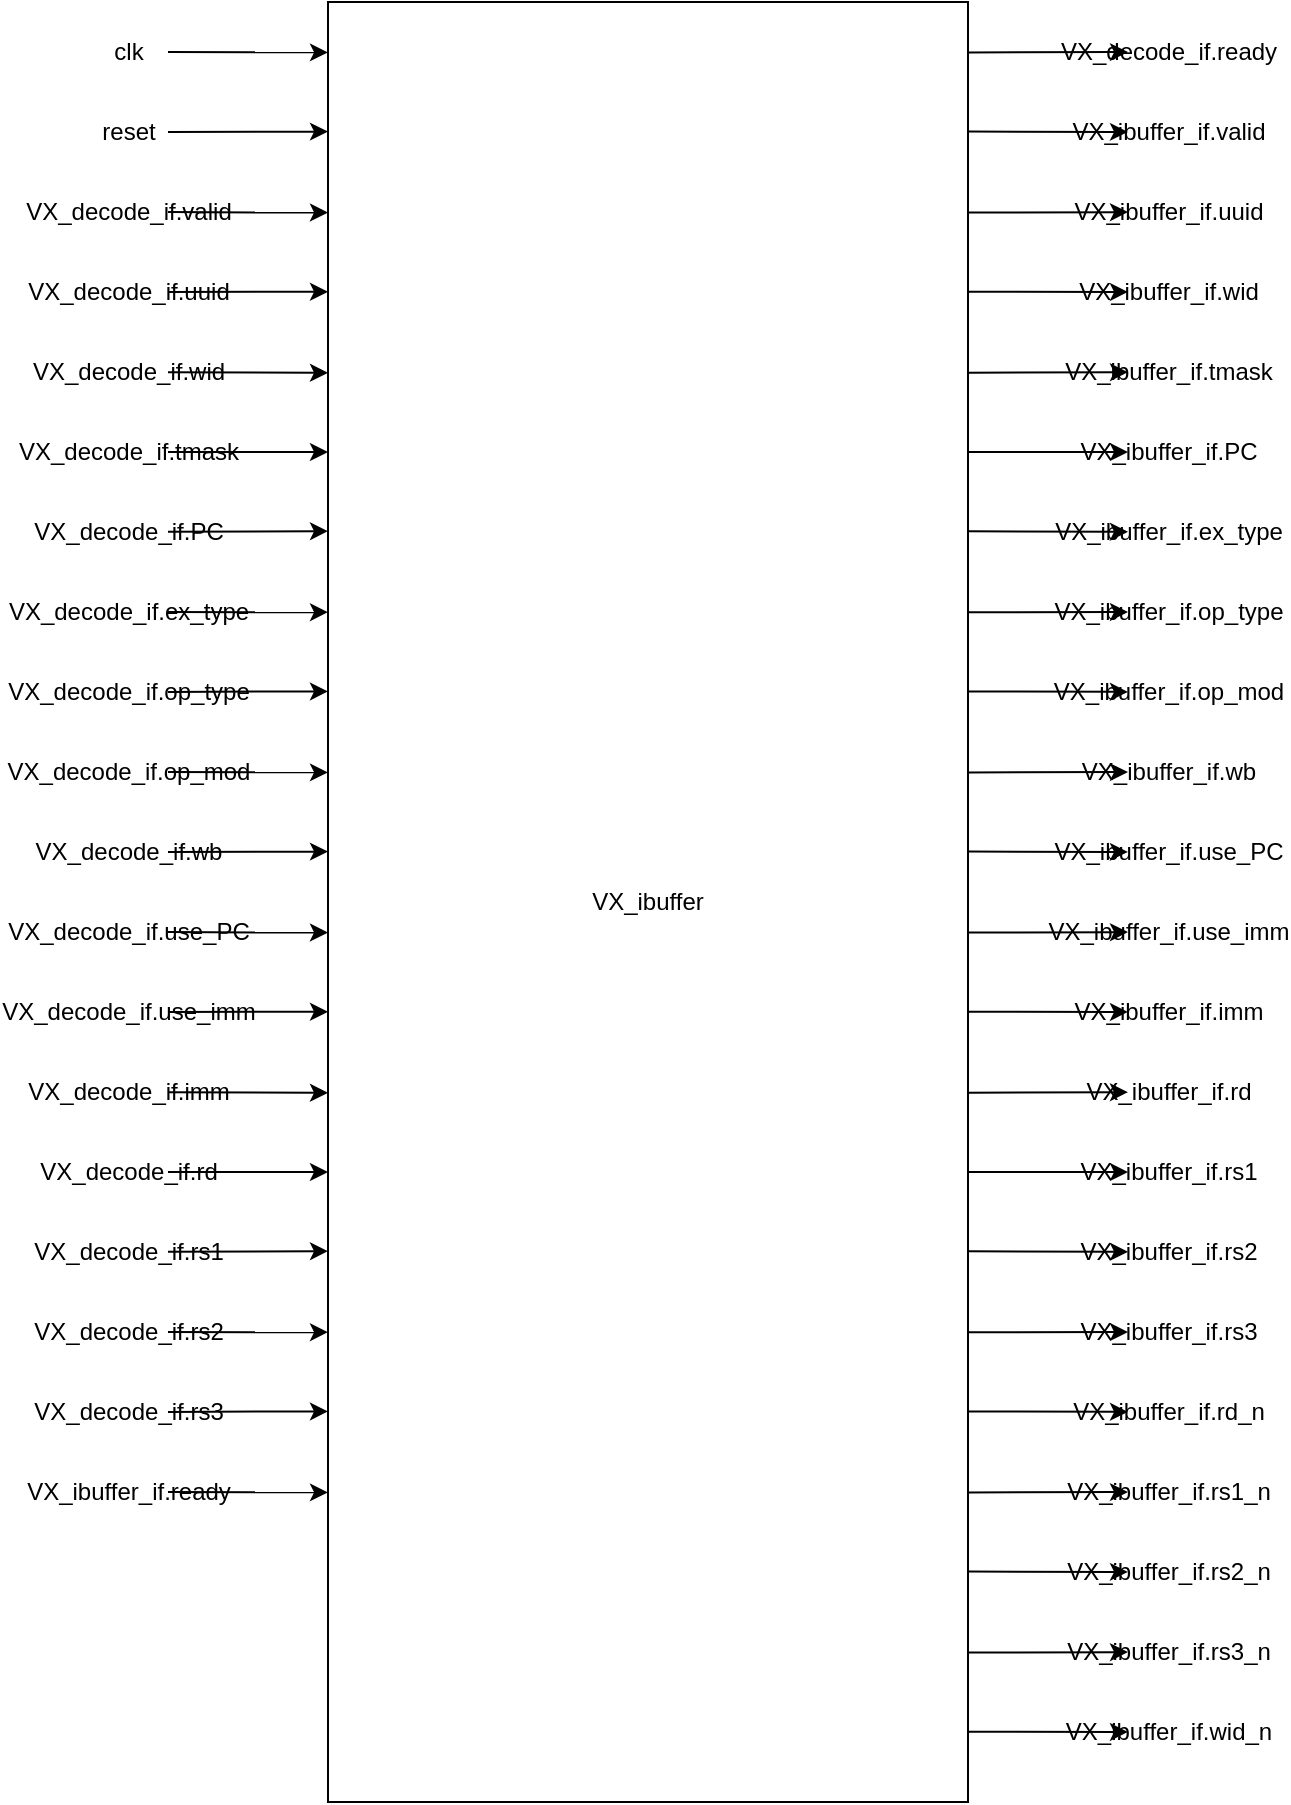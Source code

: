 <?xml version="1.0" encoding="UTF-8"?>
  <mxfile type="device" compressed="false">
  
  <diagram name="VX_ibuffer" id="1282455bea8c4fb8ac85">
  <mxGraphModel dx="1224" dy="1224" grid="1" gridSize="10" guides="1" tooltips="1" connect="1" arrows="1" fold="1" page="1" pageScale="1" pageWidth="850" pageHeight="1100" math="0" shadow="0">
  <root>  

  <mxCell id="0" />
  <mxCell id="1" parent="0" />

  <object id="e115615818e340a9a874" label="VX_ibuffer">
  <mxCell style="rounded=0;whiteSpace=wrap;html=1;" vertex="1" parent="1">
      <mxGeometry x="280" y="80" width="320" height="900" as="geometry" />
  </mxCell>
  </object>
  
  
  <object id="bd5791b6cfe64b9fbb8e" label="clk">
    <mxCell style="text;html=1;align=center;verticalAlign=middle;resizable=1;points=[];autosize=1;strokeColor=none;fillColor=none;" vertex="1" parent="1">
        <mxGeometry x="160" y="90" width="40" height="30" as="geometry" />
    </mxCell>
  </object>
  
  <object id="bd5791b6cfe64b9fbb8e_conn" label="" src_label="" trgt_label="" source="bd5791b6cfe64b9fbb8e" target="e115615818e340a9a874">
    <mxCell style="Arrow=classic;entryX=0;entryY=0.028;entryDx=0;entryDy=0;entryPerimeter=0;" edge="1" parent="1" source="bd5791b6cfe64b9fbb8e" target="e115615818e340a9a874">
        <mxGeometry relative="1" as="geometry" />
    </mxCell>
  </object>

  <object id="32c282fe8f49430eba92" label="reset">
    <mxCell style="text;html=1;align=center;verticalAlign=middle;resizable=1;points=[];autosize=1;strokeColor=none;fillColor=none;" vertex="1" parent="1">
        <mxGeometry x="160" y="130" width="40" height="30" as="geometry" />
    </mxCell>
  </object>
  
  <object id="32c282fe8f49430eba92_conn" label="" src_label="" trgt_label="" source="32c282fe8f49430eba92" target="e115615818e340a9a874">
    <mxCell style="Arrow=classic;entryX=0;entryY=0.072;entryDx=0;entryDy=0;entryPerimeter=0;" edge="1" parent="1" source="32c282fe8f49430eba92" target="e115615818e340a9a874">
        <mxGeometry relative="1" as="geometry" />
    </mxCell>
  </object>

  <object id="8d129a4391424edeaeff" label="VX_decode_if.valid">
    <mxCell style="text;html=1;align=center;verticalAlign=middle;resizable=1;points=[];autosize=1;strokeColor=none;fillColor=none;" vertex="1" parent="1">
        <mxGeometry x="160" y="170" width="40" height="30" as="geometry" />
    </mxCell>
  </object>
  
  <object id="8d129a4391424edeaeff_conn" label="" src_label="" trgt_label="" source="8d129a4391424edeaeff" target="e115615818e340a9a874">
    <mxCell style="Arrow=classic;entryX=0;entryY=0.117;entryDx=0;entryDy=0;entryPerimeter=0;" edge="1" parent="1" source="8d129a4391424edeaeff" target="e115615818e340a9a874">
        <mxGeometry relative="1" as="geometry" />
    </mxCell>
  </object>

  <object id="425ff12051674c72a9cf" label="VX_decode_if.uuid">
    <mxCell style="text;html=1;align=center;verticalAlign=middle;resizable=1;points=[];autosize=1;strokeColor=none;fillColor=none;" vertex="1" parent="1">
        <mxGeometry x="160" y="210" width="40" height="30" as="geometry" />
    </mxCell>
  </object>
  
  <object id="425ff12051674c72a9cf_conn" label="" src_label="" trgt_label="" source="425ff12051674c72a9cf" target="e115615818e340a9a874">
    <mxCell style="Arrow=classic;entryX=0;entryY=0.161;entryDx=0;entryDy=0;entryPerimeter=0;" edge="1" parent="1" source="425ff12051674c72a9cf" target="e115615818e340a9a874">
        <mxGeometry relative="1" as="geometry" />
    </mxCell>
  </object>

  <object id="74c12509a8db40b49658" label="VX_decode_if.wid">
    <mxCell style="text;html=1;align=center;verticalAlign=middle;resizable=1;points=[];autosize=1;strokeColor=none;fillColor=none;" vertex="1" parent="1">
        <mxGeometry x="160" y="250" width="40" height="30" as="geometry" />
    </mxCell>
  </object>
  
  <object id="74c12509a8db40b49658_conn" label="" src_label="" trgt_label="" source="74c12509a8db40b49658" target="e115615818e340a9a874">
    <mxCell style="Arrow=classic;entryX=0;entryY=0.206;entryDx=0;entryDy=0;entryPerimeter=0;" edge="1" parent="1" source="74c12509a8db40b49658" target="e115615818e340a9a874">
        <mxGeometry relative="1" as="geometry" />
    </mxCell>
  </object>

  <object id="d2e8ee190f474e2abd87" label="VX_decode_if.tmask">
    <mxCell style="text;html=1;align=center;verticalAlign=middle;resizable=1;points=[];autosize=1;strokeColor=none;fillColor=none;" vertex="1" parent="1">
        <mxGeometry x="160" y="290" width="40" height="30" as="geometry" />
    </mxCell>
  </object>
  
  <object id="d2e8ee190f474e2abd87_conn" label="" src_label="" trgt_label="" source="d2e8ee190f474e2abd87" target="e115615818e340a9a874">
    <mxCell style="Arrow=classic;entryX=0;entryY=0.25;entryDx=0;entryDy=0;entryPerimeter=0;" edge="1" parent="1" source="d2e8ee190f474e2abd87" target="e115615818e340a9a874">
        <mxGeometry relative="1" as="geometry" />
    </mxCell>
  </object>

  <object id="c2cc321990724f999a25" label="VX_decode_if.PC">
    <mxCell style="text;html=1;align=center;verticalAlign=middle;resizable=1;points=[];autosize=1;strokeColor=none;fillColor=none;" vertex="1" parent="1">
        <mxGeometry x="160" y="330" width="40" height="30" as="geometry" />
    </mxCell>
  </object>
  
  <object id="c2cc321990724f999a25_conn" label="" src_label="" trgt_label="" source="c2cc321990724f999a25" target="e115615818e340a9a874">
    <mxCell style="Arrow=classic;entryX=0;entryY=0.294;entryDx=0;entryDy=0;entryPerimeter=0;" edge="1" parent="1" source="c2cc321990724f999a25" target="e115615818e340a9a874">
        <mxGeometry relative="1" as="geometry" />
    </mxCell>
  </object>

  <object id="6e2cb509a29f479da8eb" label="VX_decode_if.ex_type">
    <mxCell style="text;html=1;align=center;verticalAlign=middle;resizable=1;points=[];autosize=1;strokeColor=none;fillColor=none;" vertex="1" parent="1">
        <mxGeometry x="160" y="370" width="40" height="30" as="geometry" />
    </mxCell>
  </object>
  
  <object id="6e2cb509a29f479da8eb_conn" label="" src_label="" trgt_label="" source="6e2cb509a29f479da8eb" target="e115615818e340a9a874">
    <mxCell style="Arrow=classic;entryX=0;entryY=0.339;entryDx=0;entryDy=0;entryPerimeter=0;" edge="1" parent="1" source="6e2cb509a29f479da8eb" target="e115615818e340a9a874">
        <mxGeometry relative="1" as="geometry" />
    </mxCell>
  </object>

  <object id="ccf197e66f4245e6b1f7" label="VX_decode_if.op_type">
    <mxCell style="text;html=1;align=center;verticalAlign=middle;resizable=1;points=[];autosize=1;strokeColor=none;fillColor=none;" vertex="1" parent="1">
        <mxGeometry x="160" y="410" width="40" height="30" as="geometry" />
    </mxCell>
  </object>
  
  <object id="ccf197e66f4245e6b1f7_conn" label="" src_label="" trgt_label="" source="ccf197e66f4245e6b1f7" target="e115615818e340a9a874">
    <mxCell style="Arrow=classic;entryX=0;entryY=0.383;entryDx=0;entryDy=0;entryPerimeter=0;" edge="1" parent="1" source="ccf197e66f4245e6b1f7" target="e115615818e340a9a874">
        <mxGeometry relative="1" as="geometry" />
    </mxCell>
  </object>

  <object id="68517708994243539d2b" label="VX_decode_if.op_mod">
    <mxCell style="text;html=1;align=center;verticalAlign=middle;resizable=1;points=[];autosize=1;strokeColor=none;fillColor=none;" vertex="1" parent="1">
        <mxGeometry x="160" y="450" width="40" height="30" as="geometry" />
    </mxCell>
  </object>
  
  <object id="68517708994243539d2b_conn" label="" src_label="" trgt_label="" source="68517708994243539d2b" target="e115615818e340a9a874">
    <mxCell style="Arrow=classic;entryX=0;entryY=0.428;entryDx=0;entryDy=0;entryPerimeter=0;" edge="1" parent="1" source="68517708994243539d2b" target="e115615818e340a9a874">
        <mxGeometry relative="1" as="geometry" />
    </mxCell>
  </object>

  <object id="f389f4a2ed3f477b9706" label="VX_decode_if.wb">
    <mxCell style="text;html=1;align=center;verticalAlign=middle;resizable=1;points=[];autosize=1;strokeColor=none;fillColor=none;" vertex="1" parent="1">
        <mxGeometry x="160" y="490" width="40" height="30" as="geometry" />
    </mxCell>
  </object>
  
  <object id="f389f4a2ed3f477b9706_conn" label="" src_label="" trgt_label="" source="f389f4a2ed3f477b9706" target="e115615818e340a9a874">
    <mxCell style="Arrow=classic;entryX=0;entryY=0.472;entryDx=0;entryDy=0;entryPerimeter=0;" edge="1" parent="1" source="f389f4a2ed3f477b9706" target="e115615818e340a9a874">
        <mxGeometry relative="1" as="geometry" />
    </mxCell>
  </object>

  <object id="414d6dad72274fec90e2" label="VX_decode_if.use_PC">
    <mxCell style="text;html=1;align=center;verticalAlign=middle;resizable=1;points=[];autosize=1;strokeColor=none;fillColor=none;" vertex="1" parent="1">
        <mxGeometry x="160" y="530" width="40" height="30" as="geometry" />
    </mxCell>
  </object>
  
  <object id="414d6dad72274fec90e2_conn" label="" src_label="" trgt_label="" source="414d6dad72274fec90e2" target="e115615818e340a9a874">
    <mxCell style="Arrow=classic;entryX=0;entryY=0.517;entryDx=0;entryDy=0;entryPerimeter=0;" edge="1" parent="1" source="414d6dad72274fec90e2" target="e115615818e340a9a874">
        <mxGeometry relative="1" as="geometry" />
    </mxCell>
  </object>

  <object id="412a9f19e4474b6d83aa" label="VX_decode_if.use_imm">
    <mxCell style="text;html=1;align=center;verticalAlign=middle;resizable=1;points=[];autosize=1;strokeColor=none;fillColor=none;" vertex="1" parent="1">
        <mxGeometry x="160" y="570" width="40" height="30" as="geometry" />
    </mxCell>
  </object>
  
  <object id="412a9f19e4474b6d83aa_conn" label="" src_label="" trgt_label="" source="412a9f19e4474b6d83aa" target="e115615818e340a9a874">
    <mxCell style="Arrow=classic;entryX=0;entryY=0.561;entryDx=0;entryDy=0;entryPerimeter=0;" edge="1" parent="1" source="412a9f19e4474b6d83aa" target="e115615818e340a9a874">
        <mxGeometry relative="1" as="geometry" />
    </mxCell>
  </object>

  <object id="cfa6fdcdb5134891846c" label="VX_decode_if.imm">
    <mxCell style="text;html=1;align=center;verticalAlign=middle;resizable=1;points=[];autosize=1;strokeColor=none;fillColor=none;" vertex="1" parent="1">
        <mxGeometry x="160" y="610" width="40" height="30" as="geometry" />
    </mxCell>
  </object>
  
  <object id="cfa6fdcdb5134891846c_conn" label="" src_label="" trgt_label="" source="cfa6fdcdb5134891846c" target="e115615818e340a9a874">
    <mxCell style="Arrow=classic;entryX=0;entryY=0.606;entryDx=0;entryDy=0;entryPerimeter=0;" edge="1" parent="1" source="cfa6fdcdb5134891846c" target="e115615818e340a9a874">
        <mxGeometry relative="1" as="geometry" />
    </mxCell>
  </object>

  <object id="5e17722b7fd942f48dba" label="VX_decode_if.rd">
    <mxCell style="text;html=1;align=center;verticalAlign=middle;resizable=1;points=[];autosize=1;strokeColor=none;fillColor=none;" vertex="1" parent="1">
        <mxGeometry x="160" y="650" width="40" height="30" as="geometry" />
    </mxCell>
  </object>
  
  <object id="5e17722b7fd942f48dba_conn" label="" src_label="" trgt_label="" source="5e17722b7fd942f48dba" target="e115615818e340a9a874">
    <mxCell style="Arrow=classic;entryX=0;entryY=0.65;entryDx=0;entryDy=0;entryPerimeter=0;" edge="1" parent="1" source="5e17722b7fd942f48dba" target="e115615818e340a9a874">
        <mxGeometry relative="1" as="geometry" />
    </mxCell>
  </object>

  <object id="2e6fccdc0c134d47bbd6" label="VX_decode_if.rs1">
    <mxCell style="text;html=1;align=center;verticalAlign=middle;resizable=1;points=[];autosize=1;strokeColor=none;fillColor=none;" vertex="1" parent="1">
        <mxGeometry x="160" y="690" width="40" height="30" as="geometry" />
    </mxCell>
  </object>
  
  <object id="2e6fccdc0c134d47bbd6_conn" label="" src_label="" trgt_label="" source="2e6fccdc0c134d47bbd6" target="e115615818e340a9a874">
    <mxCell style="Arrow=classic;entryX=0;entryY=0.694;entryDx=0;entryDy=0;entryPerimeter=0;" edge="1" parent="1" source="2e6fccdc0c134d47bbd6" target="e115615818e340a9a874">
        <mxGeometry relative="1" as="geometry" />
    </mxCell>
  </object>

  <object id="1003208555754901ad0a" label="VX_decode_if.rs2">
    <mxCell style="text;html=1;align=center;verticalAlign=middle;resizable=1;points=[];autosize=1;strokeColor=none;fillColor=none;" vertex="1" parent="1">
        <mxGeometry x="160" y="730" width="40" height="30" as="geometry" />
    </mxCell>
  </object>
  
  <object id="1003208555754901ad0a_conn" label="" src_label="" trgt_label="" source="1003208555754901ad0a" target="e115615818e340a9a874">
    <mxCell style="Arrow=classic;entryX=0;entryY=0.739;entryDx=0;entryDy=0;entryPerimeter=0;" edge="1" parent="1" source="1003208555754901ad0a" target="e115615818e340a9a874">
        <mxGeometry relative="1" as="geometry" />
    </mxCell>
  </object>

  <object id="b431d1cb4f9a4d7b9933" label="VX_decode_if.rs3">
    <mxCell style="text;html=1;align=center;verticalAlign=middle;resizable=1;points=[];autosize=1;strokeColor=none;fillColor=none;" vertex="1" parent="1">
        <mxGeometry x="160" y="770" width="40" height="30" as="geometry" />
    </mxCell>
  </object>
  
  <object id="b431d1cb4f9a4d7b9933_conn" label="" src_label="" trgt_label="" source="b431d1cb4f9a4d7b9933" target="e115615818e340a9a874">
    <mxCell style="Arrow=classic;entryX=0;entryY=0.783;entryDx=0;entryDy=0;entryPerimeter=0;" edge="1" parent="1" source="b431d1cb4f9a4d7b9933" target="e115615818e340a9a874">
        <mxGeometry relative="1" as="geometry" />
    </mxCell>
  </object>

  <object id="d5640b077dd14452b459" label="VX_ibuffer_if.ready">
    <mxCell style="text;html=1;align=center;verticalAlign=middle;resizable=1;points=[];autosize=1;strokeColor=none;fillColor=none;" vertex="1" parent="1">
        <mxGeometry x="160" y="810" width="40" height="30" as="geometry" />
    </mxCell>
  </object>
  
  <object id="d5640b077dd14452b459_conn" label="" src_label="" trgt_label="" source="d5640b077dd14452b459" target="e115615818e340a9a874">
    <mxCell style="Arrow=classic;entryX=0;entryY=0.828;entryDx=0;entryDy=0;entryPerimeter=0;" edge="1" parent="1" source="d5640b077dd14452b459" target="e115615818e340a9a874">
        <mxGeometry relative="1" as="geometry" />
    </mxCell>
  </object>

  <object id="00bdec0675964a04a649" label="VX_decode_if.ready">
    <mxCell style="text;html=1;align=center;verticalAlign=middle;resizable=1;points=[];autosize=1;strokeColor=none;fillColor=none;" vertex="1" parent="1">
        <mxGeometry x="680" y="90" width="40" height="30" as="geometry" />
    </mxCell>
  </object>
  
  <object id="00bdec0675964a04a649_conn" label="" src_label="" trgt_label="" source="e115615818e340a9a874" target="00bdec0675964a04a649">
    <mxCell style="Arrow=classic;exitX=1;exitY=0.028;exitDx=0;exitDy=0;;entryPerimeter=0;" edge="1" parent="1" source="e115615818e340a9a874" target="00bdec0675964a04a649">
        <mxGeometry relative="1" as="geometry" />
    </mxCell>
  </object>

  <object id="5eea3ff86a1b46509c2a" label="VX_ibuffer_if.valid">
    <mxCell style="text;html=1;align=center;verticalAlign=middle;resizable=1;points=[];autosize=1;strokeColor=none;fillColor=none;" vertex="1" parent="1">
        <mxGeometry x="680" y="130" width="40" height="30" as="geometry" />
    </mxCell>
  </object>
  
  <object id="5eea3ff86a1b46509c2a_conn" label="" src_label="" trgt_label="" source="e115615818e340a9a874" target="5eea3ff86a1b46509c2a">
    <mxCell style="Arrow=classic;exitX=1;exitY=0.072;exitDx=0;exitDy=0;;entryPerimeter=0;" edge="1" parent="1" source="e115615818e340a9a874" target="5eea3ff86a1b46509c2a">
        <mxGeometry relative="1" as="geometry" />
    </mxCell>
  </object>

  <object id="2469255df5514b93b479" label="VX_ibuffer_if.uuid">
    <mxCell style="text;html=1;align=center;verticalAlign=middle;resizable=1;points=[];autosize=1;strokeColor=none;fillColor=none;" vertex="1" parent="1">
        <mxGeometry x="680" y="170" width="40" height="30" as="geometry" />
    </mxCell>
  </object>
  
  <object id="2469255df5514b93b479_conn" label="" src_label="" trgt_label="" source="e115615818e340a9a874" target="2469255df5514b93b479">
    <mxCell style="Arrow=classic;exitX=1;exitY=0.117;exitDx=0;exitDy=0;;entryPerimeter=0;" edge="1" parent="1" source="e115615818e340a9a874" target="2469255df5514b93b479">
        <mxGeometry relative="1" as="geometry" />
    </mxCell>
  </object>

  <object id="58333c0c8b2b4609ad48" label="VX_ibuffer_if.wid">
    <mxCell style="text;html=1;align=center;verticalAlign=middle;resizable=1;points=[];autosize=1;strokeColor=none;fillColor=none;" vertex="1" parent="1">
        <mxGeometry x="680" y="210" width="40" height="30" as="geometry" />
    </mxCell>
  </object>
  
  <object id="58333c0c8b2b4609ad48_conn" label="" src_label="" trgt_label="" source="e115615818e340a9a874" target="58333c0c8b2b4609ad48">
    <mxCell style="Arrow=classic;exitX=1;exitY=0.161;exitDx=0;exitDy=0;;entryPerimeter=0;" edge="1" parent="1" source="e115615818e340a9a874" target="58333c0c8b2b4609ad48">
        <mxGeometry relative="1" as="geometry" />
    </mxCell>
  </object>

  <object id="2da9ce85badb4fa78d7c" label="VX_ibuffer_if.tmask">
    <mxCell style="text;html=1;align=center;verticalAlign=middle;resizable=1;points=[];autosize=1;strokeColor=none;fillColor=none;" vertex="1" parent="1">
        <mxGeometry x="680" y="250" width="40" height="30" as="geometry" />
    </mxCell>
  </object>
  
  <object id="2da9ce85badb4fa78d7c_conn" label="" src_label="" trgt_label="" source="e115615818e340a9a874" target="2da9ce85badb4fa78d7c">
    <mxCell style="Arrow=classic;exitX=1;exitY=0.206;exitDx=0;exitDy=0;;entryPerimeter=0;" edge="1" parent="1" source="e115615818e340a9a874" target="2da9ce85badb4fa78d7c">
        <mxGeometry relative="1" as="geometry" />
    </mxCell>
  </object>

  <object id="4737f1e3a7814ecc9a83" label="VX_ibuffer_if.PC">
    <mxCell style="text;html=1;align=center;verticalAlign=middle;resizable=1;points=[];autosize=1;strokeColor=none;fillColor=none;" vertex="1" parent="1">
        <mxGeometry x="680" y="290" width="40" height="30" as="geometry" />
    </mxCell>
  </object>
  
  <object id="4737f1e3a7814ecc9a83_conn" label="" src_label="" trgt_label="" source="e115615818e340a9a874" target="4737f1e3a7814ecc9a83">
    <mxCell style="Arrow=classic;exitX=1;exitY=0.25;exitDx=0;exitDy=0;;entryPerimeter=0;" edge="1" parent="1" source="e115615818e340a9a874" target="4737f1e3a7814ecc9a83">
        <mxGeometry relative="1" as="geometry" />
    </mxCell>
  </object>

  <object id="260c63ed3a1546cabd3e" label="VX_ibuffer_if.ex_type">
    <mxCell style="text;html=1;align=center;verticalAlign=middle;resizable=1;points=[];autosize=1;strokeColor=none;fillColor=none;" vertex="1" parent="1">
        <mxGeometry x="680" y="330" width="40" height="30" as="geometry" />
    </mxCell>
  </object>
  
  <object id="260c63ed3a1546cabd3e_conn" label="" src_label="" trgt_label="" source="e115615818e340a9a874" target="260c63ed3a1546cabd3e">
    <mxCell style="Arrow=classic;exitX=1;exitY=0.294;exitDx=0;exitDy=0;;entryPerimeter=0;" edge="1" parent="1" source="e115615818e340a9a874" target="260c63ed3a1546cabd3e">
        <mxGeometry relative="1" as="geometry" />
    </mxCell>
  </object>

  <object id="c149a96c9f474729b384" label="VX_ibuffer_if.op_type">
    <mxCell style="text;html=1;align=center;verticalAlign=middle;resizable=1;points=[];autosize=1;strokeColor=none;fillColor=none;" vertex="1" parent="1">
        <mxGeometry x="680" y="370" width="40" height="30" as="geometry" />
    </mxCell>
  </object>
  
  <object id="c149a96c9f474729b384_conn" label="" src_label="" trgt_label="" source="e115615818e340a9a874" target="c149a96c9f474729b384">
    <mxCell style="Arrow=classic;exitX=1;exitY=0.339;exitDx=0;exitDy=0;;entryPerimeter=0;" edge="1" parent="1" source="e115615818e340a9a874" target="c149a96c9f474729b384">
        <mxGeometry relative="1" as="geometry" />
    </mxCell>
  </object>

  <object id="4d1b863fe7564771b83e" label="VX_ibuffer_if.op_mod">
    <mxCell style="text;html=1;align=center;verticalAlign=middle;resizable=1;points=[];autosize=1;strokeColor=none;fillColor=none;" vertex="1" parent="1">
        <mxGeometry x="680" y="410" width="40" height="30" as="geometry" />
    </mxCell>
  </object>
  
  <object id="4d1b863fe7564771b83e_conn" label="" src_label="" trgt_label="" source="e115615818e340a9a874" target="4d1b863fe7564771b83e">
    <mxCell style="Arrow=classic;exitX=1;exitY=0.383;exitDx=0;exitDy=0;;entryPerimeter=0;" edge="1" parent="1" source="e115615818e340a9a874" target="4d1b863fe7564771b83e">
        <mxGeometry relative="1" as="geometry" />
    </mxCell>
  </object>

  <object id="6d249253e2de494fa096" label="VX_ibuffer_if.wb">
    <mxCell style="text;html=1;align=center;verticalAlign=middle;resizable=1;points=[];autosize=1;strokeColor=none;fillColor=none;" vertex="1" parent="1">
        <mxGeometry x="680" y="450" width="40" height="30" as="geometry" />
    </mxCell>
  </object>
  
  <object id="6d249253e2de494fa096_conn" label="" src_label="" trgt_label="" source="e115615818e340a9a874" target="6d249253e2de494fa096">
    <mxCell style="Arrow=classic;exitX=1;exitY=0.428;exitDx=0;exitDy=0;;entryPerimeter=0;" edge="1" parent="1" source="e115615818e340a9a874" target="6d249253e2de494fa096">
        <mxGeometry relative="1" as="geometry" />
    </mxCell>
  </object>

  <object id="e69335c7ecf347f0aead" label="VX_ibuffer_if.use_PC">
    <mxCell style="text;html=1;align=center;verticalAlign=middle;resizable=1;points=[];autosize=1;strokeColor=none;fillColor=none;" vertex="1" parent="1">
        <mxGeometry x="680" y="490" width="40" height="30" as="geometry" />
    </mxCell>
  </object>
  
  <object id="e69335c7ecf347f0aead_conn" label="" src_label="" trgt_label="" source="e115615818e340a9a874" target="e69335c7ecf347f0aead">
    <mxCell style="Arrow=classic;exitX=1;exitY=0.472;exitDx=0;exitDy=0;;entryPerimeter=0;" edge="1" parent="1" source="e115615818e340a9a874" target="e69335c7ecf347f0aead">
        <mxGeometry relative="1" as="geometry" />
    </mxCell>
  </object>

  <object id="286405fd9c694831bd13" label="VX_ibuffer_if.use_imm">
    <mxCell style="text;html=1;align=center;verticalAlign=middle;resizable=1;points=[];autosize=1;strokeColor=none;fillColor=none;" vertex="1" parent="1">
        <mxGeometry x="680" y="530" width="40" height="30" as="geometry" />
    </mxCell>
  </object>
  
  <object id="286405fd9c694831bd13_conn" label="" src_label="" trgt_label="" source="e115615818e340a9a874" target="286405fd9c694831bd13">
    <mxCell style="Arrow=classic;exitX=1;exitY=0.517;exitDx=0;exitDy=0;;entryPerimeter=0;" edge="1" parent="1" source="e115615818e340a9a874" target="286405fd9c694831bd13">
        <mxGeometry relative="1" as="geometry" />
    </mxCell>
  </object>

  <object id="9d279e42868b41b6b80d" label="VX_ibuffer_if.imm">
    <mxCell style="text;html=1;align=center;verticalAlign=middle;resizable=1;points=[];autosize=1;strokeColor=none;fillColor=none;" vertex="1" parent="1">
        <mxGeometry x="680" y="570" width="40" height="30" as="geometry" />
    </mxCell>
  </object>
  
  <object id="9d279e42868b41b6b80d_conn" label="" src_label="" trgt_label="" source="e115615818e340a9a874" target="9d279e42868b41b6b80d">
    <mxCell style="Arrow=classic;exitX=1;exitY=0.561;exitDx=0;exitDy=0;;entryPerimeter=0;" edge="1" parent="1" source="e115615818e340a9a874" target="9d279e42868b41b6b80d">
        <mxGeometry relative="1" as="geometry" />
    </mxCell>
  </object>

  <object id="5dc31f8fb68144da83a4" label="VX_ibuffer_if.rd">
    <mxCell style="text;html=1;align=center;verticalAlign=middle;resizable=1;points=[];autosize=1;strokeColor=none;fillColor=none;" vertex="1" parent="1">
        <mxGeometry x="680" y="610" width="40" height="30" as="geometry" />
    </mxCell>
  </object>
  
  <object id="5dc31f8fb68144da83a4_conn" label="" src_label="" trgt_label="" source="e115615818e340a9a874" target="5dc31f8fb68144da83a4">
    <mxCell style="Arrow=classic;exitX=1;exitY=0.606;exitDx=0;exitDy=0;;entryPerimeter=0;" edge="1" parent="1" source="e115615818e340a9a874" target="5dc31f8fb68144da83a4">
        <mxGeometry relative="1" as="geometry" />
    </mxCell>
  </object>

  <object id="dd8deec001154144870c" label="VX_ibuffer_if.rs1">
    <mxCell style="text;html=1;align=center;verticalAlign=middle;resizable=1;points=[];autosize=1;strokeColor=none;fillColor=none;" vertex="1" parent="1">
        <mxGeometry x="680" y="650" width="40" height="30" as="geometry" />
    </mxCell>
  </object>
  
  <object id="dd8deec001154144870c_conn" label="" src_label="" trgt_label="" source="e115615818e340a9a874" target="dd8deec001154144870c">
    <mxCell style="Arrow=classic;exitX=1;exitY=0.65;exitDx=0;exitDy=0;;entryPerimeter=0;" edge="1" parent="1" source="e115615818e340a9a874" target="dd8deec001154144870c">
        <mxGeometry relative="1" as="geometry" />
    </mxCell>
  </object>

  <object id="f8886e826cc344b0bf4e" label="VX_ibuffer_if.rs2">
    <mxCell style="text;html=1;align=center;verticalAlign=middle;resizable=1;points=[];autosize=1;strokeColor=none;fillColor=none;" vertex="1" parent="1">
        <mxGeometry x="680" y="690" width="40" height="30" as="geometry" />
    </mxCell>
  </object>
  
  <object id="f8886e826cc344b0bf4e_conn" label="" src_label="" trgt_label="" source="e115615818e340a9a874" target="f8886e826cc344b0bf4e">
    <mxCell style="Arrow=classic;exitX=1;exitY=0.694;exitDx=0;exitDy=0;;entryPerimeter=0;" edge="1" parent="1" source="e115615818e340a9a874" target="f8886e826cc344b0bf4e">
        <mxGeometry relative="1" as="geometry" />
    </mxCell>
  </object>

  <object id="7a8f5e702b6a463f8442" label="VX_ibuffer_if.rs3">
    <mxCell style="text;html=1;align=center;verticalAlign=middle;resizable=1;points=[];autosize=1;strokeColor=none;fillColor=none;" vertex="1" parent="1">
        <mxGeometry x="680" y="730" width="40" height="30" as="geometry" />
    </mxCell>
  </object>
  
  <object id="7a8f5e702b6a463f8442_conn" label="" src_label="" trgt_label="" source="e115615818e340a9a874" target="7a8f5e702b6a463f8442">
    <mxCell style="Arrow=classic;exitX=1;exitY=0.739;exitDx=0;exitDy=0;;entryPerimeter=0;" edge="1" parent="1" source="e115615818e340a9a874" target="7a8f5e702b6a463f8442">
        <mxGeometry relative="1" as="geometry" />
    </mxCell>
  </object>

  <object id="3be806032eeb4045b05a" label="VX_ibuffer_if.rd_n">
    <mxCell style="text;html=1;align=center;verticalAlign=middle;resizable=1;points=[];autosize=1;strokeColor=none;fillColor=none;" vertex="1" parent="1">
        <mxGeometry x="680" y="770" width="40" height="30" as="geometry" />
    </mxCell>
  </object>
  
  <object id="3be806032eeb4045b05a_conn" label="" src_label="" trgt_label="" source="e115615818e340a9a874" target="3be806032eeb4045b05a">
    <mxCell style="Arrow=classic;exitX=1;exitY=0.783;exitDx=0;exitDy=0;;entryPerimeter=0;" edge="1" parent="1" source="e115615818e340a9a874" target="3be806032eeb4045b05a">
        <mxGeometry relative="1" as="geometry" />
    </mxCell>
  </object>

  <object id="6b10a9f2d60c45cd8efb" label="VX_ibuffer_if.rs1_n">
    <mxCell style="text;html=1;align=center;verticalAlign=middle;resizable=1;points=[];autosize=1;strokeColor=none;fillColor=none;" vertex="1" parent="1">
        <mxGeometry x="680" y="810" width="40" height="30" as="geometry" />
    </mxCell>
  </object>
  
  <object id="6b10a9f2d60c45cd8efb_conn" label="" src_label="" trgt_label="" source="e115615818e340a9a874" target="6b10a9f2d60c45cd8efb">
    <mxCell style="Arrow=classic;exitX=1;exitY=0.828;exitDx=0;exitDy=0;;entryPerimeter=0;" edge="1" parent="1" source="e115615818e340a9a874" target="6b10a9f2d60c45cd8efb">
        <mxGeometry relative="1" as="geometry" />
    </mxCell>
  </object>

  <object id="16217eb6bb3a419bb071" label="VX_ibuffer_if.rs2_n">
    <mxCell style="text;html=1;align=center;verticalAlign=middle;resizable=1;points=[];autosize=1;strokeColor=none;fillColor=none;" vertex="1" parent="1">
        <mxGeometry x="680" y="850" width="40" height="30" as="geometry" />
    </mxCell>
  </object>
  
  <object id="16217eb6bb3a419bb071_conn" label="" src_label="" trgt_label="" source="e115615818e340a9a874" target="16217eb6bb3a419bb071">
    <mxCell style="Arrow=classic;exitX=1;exitY=0.872;exitDx=0;exitDy=0;;entryPerimeter=0;" edge="1" parent="1" source="e115615818e340a9a874" target="16217eb6bb3a419bb071">
        <mxGeometry relative="1" as="geometry" />
    </mxCell>
  </object>

  <object id="23b85a24f97f4233922a" label="VX_ibuffer_if.rs3_n">
    <mxCell style="text;html=1;align=center;verticalAlign=middle;resizable=1;points=[];autosize=1;strokeColor=none;fillColor=none;" vertex="1" parent="1">
        <mxGeometry x="680" y="890" width="40" height="30" as="geometry" />
    </mxCell>
  </object>
  
  <object id="23b85a24f97f4233922a_conn" label="" src_label="" trgt_label="" source="e115615818e340a9a874" target="23b85a24f97f4233922a">
    <mxCell style="Arrow=classic;exitX=1;exitY=0.917;exitDx=0;exitDy=0;;entryPerimeter=0;" edge="1" parent="1" source="e115615818e340a9a874" target="23b85a24f97f4233922a">
        <mxGeometry relative="1" as="geometry" />
    </mxCell>
  </object>

  <object id="e6ce74c166aa47199d62" label="VX_ibuffer_if.wid_n">
    <mxCell style="text;html=1;align=center;verticalAlign=middle;resizable=1;points=[];autosize=1;strokeColor=none;fillColor=none;" vertex="1" parent="1">
        <mxGeometry x="680" y="930" width="40" height="30" as="geometry" />
    </mxCell>
  </object>
  
  <object id="e6ce74c166aa47199d62_conn" label="" src_label="" trgt_label="" source="e115615818e340a9a874" target="e6ce74c166aa47199d62">
    <mxCell style="Arrow=classic;exitX=1;exitY=0.961;exitDx=0;exitDy=0;;entryPerimeter=0;" edge="1" parent="1" source="e115615818e340a9a874" target="e6ce74c166aa47199d62">
        <mxGeometry relative="1" as="geometry" />
    </mxCell>
  </object>


  </root>
  </mxGraphModel>
  </diagram>    
  
  </mxfile>
  